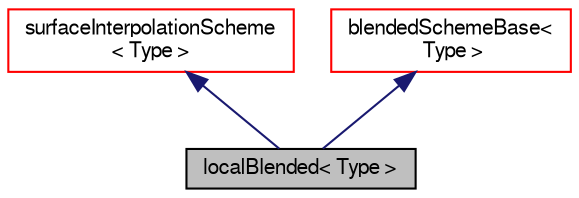 digraph "localBlended&lt; Type &gt;"
{
  bgcolor="transparent";
  edge [fontname="FreeSans",fontsize="10",labelfontname="FreeSans",labelfontsize="10"];
  node [fontname="FreeSans",fontsize="10",shape=record];
  Node5 [label="localBlended\< Type \>",height=0.2,width=0.4,color="black", fillcolor="grey75", style="filled", fontcolor="black"];
  Node6 -> Node5 [dir="back",color="midnightblue",fontsize="10",style="solid",fontname="FreeSans"];
  Node6 [label="surfaceInterpolationScheme\l\< Type \>",height=0.2,width=0.4,color="red",URL="$a23278.html",tooltip="Abstract base class for surface interpolation schemes. "];
  Node8 -> Node5 [dir="back",color="midnightblue",fontsize="10",style="solid",fontname="FreeSans"];
  Node8 [label="blendedSchemeBase\<\l Type \>",height=0.2,width=0.4,color="red",URL="$a22962.html",tooltip="Base class for blended schemes to provide access to the blending factor surface field. "];
}
